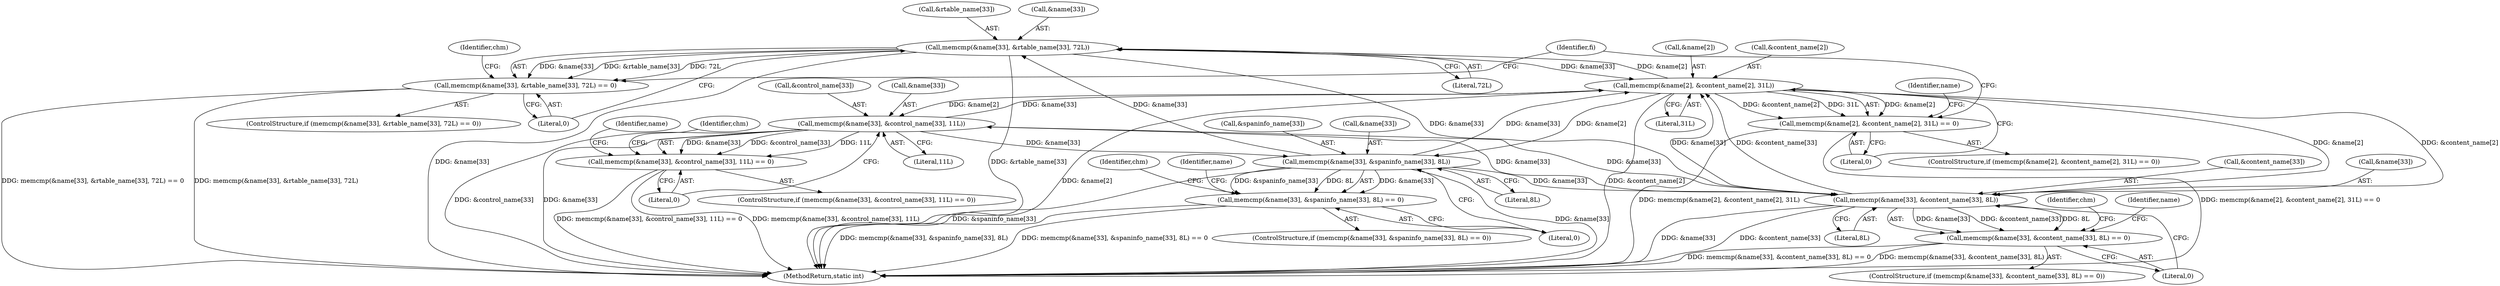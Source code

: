 digraph "0_libmspack_2f084136cfe0d05e5bf5703f3e83c6d955234b4d@API" {
"1001015" [label="(Call,memcmp(&name[33], &rtable_name[33], 72L))"];
"1000935" [label="(Call,memcmp(&name[2], &content_name[2], 31L))"];
"1000971" [label="(Call,memcmp(&name[33], &control_name[33], 11L))"];
"1000949" [label="(Call,memcmp(&name[33], &content_name[33], 8L))"];
"1001015" [label="(Call,memcmp(&name[33], &rtable_name[33], 72L))"];
"1000993" [label="(Call,memcmp(&name[33], &spaninfo_name[33], 8L))"];
"1000934" [label="(Call,memcmp(&name[2], &content_name[2], 31L) == 0)"];
"1000948" [label="(Call,memcmp(&name[33], &content_name[33], 8L) == 0)"];
"1000970" [label="(Call,memcmp(&name[33], &control_name[33], 11L) == 0)"];
"1000992" [label="(Call,memcmp(&name[33], &spaninfo_name[33], 8L) == 0)"];
"1001014" [label="(Call,memcmp(&name[33], &rtable_name[33], 72L) == 0)"];
"1000954" [label="(Call,&content_name[33])"];
"1000974" [label="(Identifier,name)"];
"1000952" [label="(Identifier,name)"];
"1000981" [label="(Literal,0)"];
"1000991" [label="(ControlStructure,if (memcmp(&name[33], &spaninfo_name[33], 8L) == 0))"];
"1001008" [label="(Identifier,chm)"];
"1001024" [label="(Literal,72L)"];
"1000996" [label="(Identifier,name)"];
"1000948" [label="(Call,memcmp(&name[33], &content_name[33], 8L) == 0)"];
"1000936" [label="(Call,&name[2])"];
"1000935" [label="(Call,memcmp(&name[2], &content_name[2], 31L))"];
"1001081" [label="(MethodReturn,static int)"];
"1001036" [label="(Identifier,fi)"];
"1000950" [label="(Call,&name[33])"];
"1000986" [label="(Identifier,chm)"];
"1001018" [label="(Identifier,name)"];
"1000972" [label="(Call,&name[33])"];
"1000969" [label="(ControlStructure,if (memcmp(&name[33], &control_name[33], 11L) == 0))"];
"1000976" [label="(Call,&control_name[33])"];
"1001002" [label="(Literal,8L)"];
"1000933" [label="(ControlStructure,if (memcmp(&name[2], &content_name[2], 31L) == 0))"];
"1001020" [label="(Call,&rtable_name[33])"];
"1000993" [label="(Call,memcmp(&name[33], &spaninfo_name[33], 8L))"];
"1000964" [label="(Identifier,chm)"];
"1000944" [label="(Literal,31L)"];
"1000940" [label="(Call,&content_name[2])"];
"1001016" [label="(Call,&name[33])"];
"1000958" [label="(Literal,8L)"];
"1000998" [label="(Call,&spaninfo_name[33])"];
"1000970" [label="(Call,memcmp(&name[33], &control_name[33], 11L) == 0)"];
"1000947" [label="(ControlStructure,if (memcmp(&name[33], &content_name[33], 8L) == 0))"];
"1001003" [label="(Literal,0)"];
"1000971" [label="(Call,memcmp(&name[33], &control_name[33], 11L))"];
"1000945" [label="(Literal,0)"];
"1000959" [label="(Literal,0)"];
"1001014" [label="(Call,memcmp(&name[33], &rtable_name[33], 72L) == 0)"];
"1000949" [label="(Call,memcmp(&name[33], &content_name[33], 8L))"];
"1000992" [label="(Call,memcmp(&name[33], &spaninfo_name[33], 8L) == 0)"];
"1000934" [label="(Call,memcmp(&name[2], &content_name[2], 31L) == 0)"];
"1001013" [label="(ControlStructure,if (memcmp(&name[33], &rtable_name[33], 72L) == 0))"];
"1001025" [label="(Literal,0)"];
"1000994" [label="(Call,&name[33])"];
"1001030" [label="(Identifier,chm)"];
"1001015" [label="(Call,memcmp(&name[33], &rtable_name[33], 72L))"];
"1000980" [label="(Literal,11L)"];
"1001015" -> "1001014"  [label="AST: "];
"1001015" -> "1001024"  [label="CFG: "];
"1001016" -> "1001015"  [label="AST: "];
"1001020" -> "1001015"  [label="AST: "];
"1001024" -> "1001015"  [label="AST: "];
"1001025" -> "1001015"  [label="CFG: "];
"1001015" -> "1001081"  [label="DDG: &name[33]"];
"1001015" -> "1001081"  [label="DDG: &rtable_name[33]"];
"1001015" -> "1000935"  [label="DDG: &name[33]"];
"1001015" -> "1000949"  [label="DDG: &name[33]"];
"1001015" -> "1001014"  [label="DDG: &name[33]"];
"1001015" -> "1001014"  [label="DDG: &rtable_name[33]"];
"1001015" -> "1001014"  [label="DDG: 72L"];
"1000935" -> "1001015"  [label="DDG: &name[2]"];
"1000993" -> "1001015"  [label="DDG: &name[33]"];
"1000935" -> "1000934"  [label="AST: "];
"1000935" -> "1000944"  [label="CFG: "];
"1000936" -> "1000935"  [label="AST: "];
"1000940" -> "1000935"  [label="AST: "];
"1000944" -> "1000935"  [label="AST: "];
"1000945" -> "1000935"  [label="CFG: "];
"1000935" -> "1001081"  [label="DDG: &name[2]"];
"1000935" -> "1001081"  [label="DDG: &content_name[2]"];
"1000935" -> "1000934"  [label="DDG: &name[2]"];
"1000935" -> "1000934"  [label="DDG: &content_name[2]"];
"1000935" -> "1000934"  [label="DDG: 31L"];
"1000971" -> "1000935"  [label="DDG: &name[33]"];
"1000949" -> "1000935"  [label="DDG: &name[33]"];
"1000949" -> "1000935"  [label="DDG: &content_name[33]"];
"1000993" -> "1000935"  [label="DDG: &name[33]"];
"1000935" -> "1000949"  [label="DDG: &name[2]"];
"1000935" -> "1000949"  [label="DDG: &content_name[2]"];
"1000935" -> "1000971"  [label="DDG: &name[2]"];
"1000935" -> "1000993"  [label="DDG: &name[2]"];
"1000971" -> "1000970"  [label="AST: "];
"1000971" -> "1000980"  [label="CFG: "];
"1000972" -> "1000971"  [label="AST: "];
"1000976" -> "1000971"  [label="AST: "];
"1000980" -> "1000971"  [label="AST: "];
"1000981" -> "1000971"  [label="CFG: "];
"1000971" -> "1001081"  [label="DDG: &name[33]"];
"1000971" -> "1001081"  [label="DDG: &control_name[33]"];
"1000971" -> "1000949"  [label="DDG: &name[33]"];
"1000971" -> "1000970"  [label="DDG: &name[33]"];
"1000971" -> "1000970"  [label="DDG: &control_name[33]"];
"1000971" -> "1000970"  [label="DDG: 11L"];
"1000949" -> "1000971"  [label="DDG: &name[33]"];
"1000971" -> "1000993"  [label="DDG: &name[33]"];
"1000949" -> "1000948"  [label="AST: "];
"1000949" -> "1000958"  [label="CFG: "];
"1000950" -> "1000949"  [label="AST: "];
"1000954" -> "1000949"  [label="AST: "];
"1000958" -> "1000949"  [label="AST: "];
"1000959" -> "1000949"  [label="CFG: "];
"1000949" -> "1001081"  [label="DDG: &name[33]"];
"1000949" -> "1001081"  [label="DDG: &content_name[33]"];
"1000949" -> "1000948"  [label="DDG: &name[33]"];
"1000949" -> "1000948"  [label="DDG: &content_name[33]"];
"1000949" -> "1000948"  [label="DDG: 8L"];
"1000993" -> "1000949"  [label="DDG: &name[33]"];
"1000993" -> "1000992"  [label="AST: "];
"1000993" -> "1001002"  [label="CFG: "];
"1000994" -> "1000993"  [label="AST: "];
"1000998" -> "1000993"  [label="AST: "];
"1001002" -> "1000993"  [label="AST: "];
"1001003" -> "1000993"  [label="CFG: "];
"1000993" -> "1001081"  [label="DDG: &spaninfo_name[33]"];
"1000993" -> "1001081"  [label="DDG: &name[33]"];
"1000993" -> "1000992"  [label="DDG: &name[33]"];
"1000993" -> "1000992"  [label="DDG: &spaninfo_name[33]"];
"1000993" -> "1000992"  [label="DDG: 8L"];
"1000934" -> "1000933"  [label="AST: "];
"1000934" -> "1000945"  [label="CFG: "];
"1000945" -> "1000934"  [label="AST: "];
"1000952" -> "1000934"  [label="CFG: "];
"1001036" -> "1000934"  [label="CFG: "];
"1000934" -> "1001081"  [label="DDG: memcmp(&name[2], &content_name[2], 31L)"];
"1000934" -> "1001081"  [label="DDG: memcmp(&name[2], &content_name[2], 31L) == 0"];
"1000948" -> "1000947"  [label="AST: "];
"1000948" -> "1000959"  [label="CFG: "];
"1000959" -> "1000948"  [label="AST: "];
"1000964" -> "1000948"  [label="CFG: "];
"1000974" -> "1000948"  [label="CFG: "];
"1000948" -> "1001081"  [label="DDG: memcmp(&name[33], &content_name[33], 8L) == 0"];
"1000948" -> "1001081"  [label="DDG: memcmp(&name[33], &content_name[33], 8L)"];
"1000970" -> "1000969"  [label="AST: "];
"1000970" -> "1000981"  [label="CFG: "];
"1000981" -> "1000970"  [label="AST: "];
"1000986" -> "1000970"  [label="CFG: "];
"1000996" -> "1000970"  [label="CFG: "];
"1000970" -> "1001081"  [label="DDG: memcmp(&name[33], &control_name[33], 11L)"];
"1000970" -> "1001081"  [label="DDG: memcmp(&name[33], &control_name[33], 11L) == 0"];
"1000992" -> "1000991"  [label="AST: "];
"1000992" -> "1001003"  [label="CFG: "];
"1001003" -> "1000992"  [label="AST: "];
"1001008" -> "1000992"  [label="CFG: "];
"1001018" -> "1000992"  [label="CFG: "];
"1000992" -> "1001081"  [label="DDG: memcmp(&name[33], &spaninfo_name[33], 8L)"];
"1000992" -> "1001081"  [label="DDG: memcmp(&name[33], &spaninfo_name[33], 8L) == 0"];
"1001014" -> "1001013"  [label="AST: "];
"1001014" -> "1001025"  [label="CFG: "];
"1001025" -> "1001014"  [label="AST: "];
"1001030" -> "1001014"  [label="CFG: "];
"1001036" -> "1001014"  [label="CFG: "];
"1001014" -> "1001081"  [label="DDG: memcmp(&name[33], &rtable_name[33], 72L)"];
"1001014" -> "1001081"  [label="DDG: memcmp(&name[33], &rtable_name[33], 72L) == 0"];
}
